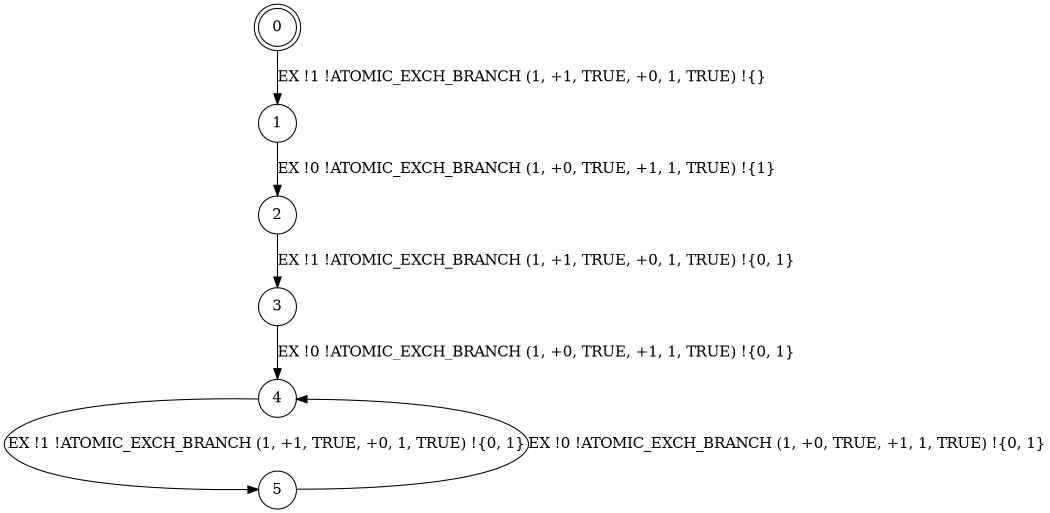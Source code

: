 digraph BCG {
size = "7, 10.5";
center = TRUE;
node [shape = circle];
0 [peripheries = 2];
0 -> 1 [label = "EX !1 !ATOMIC_EXCH_BRANCH (1, +1, TRUE, +0, 1, TRUE) !{}"];
1 -> 2 [label = "EX !0 !ATOMIC_EXCH_BRANCH (1, +0, TRUE, +1, 1, TRUE) !{1}"];
2 -> 3 [label = "EX !1 !ATOMIC_EXCH_BRANCH (1, +1, TRUE, +0, 1, TRUE) !{0, 1}"];
3 -> 4 [label = "EX !0 !ATOMIC_EXCH_BRANCH (1, +0, TRUE, +1, 1, TRUE) !{0, 1}"];
4 -> 5 [label = "EX !1 !ATOMIC_EXCH_BRANCH (1, +1, TRUE, +0, 1, TRUE) !{0, 1}"];
5 -> 4 [label = "EX !0 !ATOMIC_EXCH_BRANCH (1, +0, TRUE, +1, 1, TRUE) !{0, 1}"];
}
